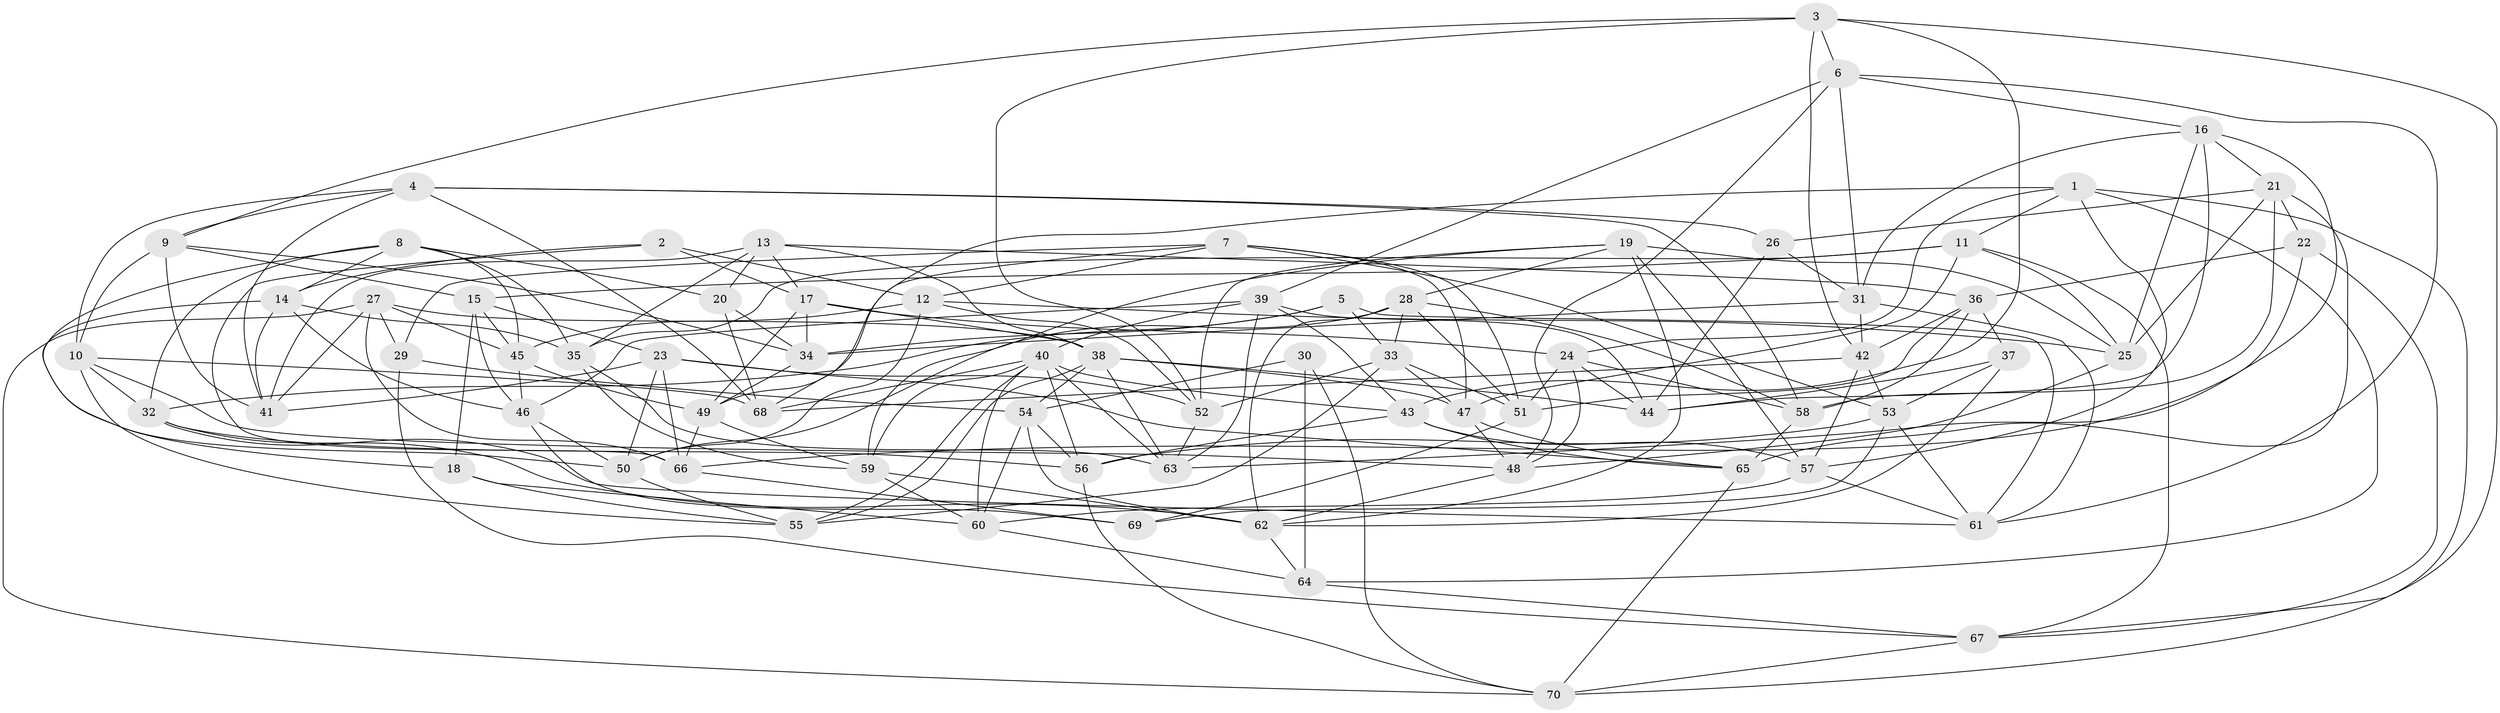 // original degree distribution, {4: 1.0}
// Generated by graph-tools (version 1.1) at 2025/50/03/09/25 03:50:54]
// undirected, 70 vertices, 202 edges
graph export_dot {
graph [start="1"]
  node [color=gray90,style=filled];
  1;
  2;
  3;
  4;
  5;
  6;
  7;
  8;
  9;
  10;
  11;
  12;
  13;
  14;
  15;
  16;
  17;
  18;
  19;
  20;
  21;
  22;
  23;
  24;
  25;
  26;
  27;
  28;
  29;
  30;
  31;
  32;
  33;
  34;
  35;
  36;
  37;
  38;
  39;
  40;
  41;
  42;
  43;
  44;
  45;
  46;
  47;
  48;
  49;
  50;
  51;
  52;
  53;
  54;
  55;
  56;
  57;
  58;
  59;
  60;
  61;
  62;
  63;
  64;
  65;
  66;
  67;
  68;
  69;
  70;
  1 -- 11 [weight=1.0];
  1 -- 24 [weight=1.0];
  1 -- 57 [weight=1.0];
  1 -- 64 [weight=1.0];
  1 -- 68 [weight=1.0];
  1 -- 70 [weight=1.0];
  2 -- 12 [weight=1.0];
  2 -- 14 [weight=1.0];
  2 -- 17 [weight=1.0];
  2 -- 66 [weight=1.0];
  3 -- 6 [weight=1.0];
  3 -- 9 [weight=1.0];
  3 -- 42 [weight=1.0];
  3 -- 43 [weight=1.0];
  3 -- 52 [weight=1.0];
  3 -- 67 [weight=1.0];
  4 -- 9 [weight=1.0];
  4 -- 10 [weight=1.0];
  4 -- 26 [weight=1.0];
  4 -- 41 [weight=1.0];
  4 -- 58 [weight=1.0];
  4 -- 68 [weight=1.0];
  5 -- 32 [weight=1.0];
  5 -- 33 [weight=1.0];
  5 -- 34 [weight=1.0];
  5 -- 61 [weight=1.0];
  6 -- 16 [weight=1.0];
  6 -- 31 [weight=1.0];
  6 -- 39 [weight=1.0];
  6 -- 48 [weight=1.0];
  6 -- 61 [weight=1.0];
  7 -- 12 [weight=1.0];
  7 -- 29 [weight=1.0];
  7 -- 47 [weight=1.0];
  7 -- 49 [weight=1.0];
  7 -- 51 [weight=1.0];
  7 -- 53 [weight=1.0];
  8 -- 14 [weight=1.0];
  8 -- 20 [weight=1.0];
  8 -- 32 [weight=1.0];
  8 -- 35 [weight=1.0];
  8 -- 45 [weight=1.0];
  8 -- 50 [weight=1.0];
  9 -- 10 [weight=1.0];
  9 -- 15 [weight=1.0];
  9 -- 34 [weight=1.0];
  9 -- 41 [weight=1.0];
  10 -- 32 [weight=1.0];
  10 -- 48 [weight=1.0];
  10 -- 55 [weight=1.0];
  10 -- 68 [weight=1.0];
  11 -- 15 [weight=1.0];
  11 -- 25 [weight=1.0];
  11 -- 35 [weight=1.0];
  11 -- 47 [weight=1.0];
  11 -- 67 [weight=1.0];
  12 -- 25 [weight=1.0];
  12 -- 45 [weight=1.0];
  12 -- 50 [weight=1.0];
  12 -- 52 [weight=1.0];
  13 -- 17 [weight=1.0];
  13 -- 20 [weight=1.0];
  13 -- 35 [weight=1.0];
  13 -- 36 [weight=1.0];
  13 -- 38 [weight=1.0];
  13 -- 41 [weight=1.0];
  14 -- 18 [weight=1.0];
  14 -- 35 [weight=1.0];
  14 -- 41 [weight=1.0];
  14 -- 46 [weight=1.0];
  15 -- 18 [weight=1.0];
  15 -- 23 [weight=1.0];
  15 -- 45 [weight=1.0];
  15 -- 46 [weight=1.0];
  16 -- 21 [weight=1.0];
  16 -- 25 [weight=1.0];
  16 -- 31 [weight=1.0];
  16 -- 44 [weight=1.0];
  16 -- 66 [weight=1.0];
  17 -- 24 [weight=1.0];
  17 -- 34 [weight=1.0];
  17 -- 38 [weight=1.0];
  17 -- 49 [weight=1.0];
  18 -- 55 [weight=1.0];
  18 -- 60 [weight=1.0];
  19 -- 25 [weight=1.0];
  19 -- 28 [weight=1.0];
  19 -- 52 [weight=1.0];
  19 -- 57 [weight=1.0];
  19 -- 59 [weight=1.0];
  19 -- 62 [weight=1.0];
  20 -- 34 [weight=1.0];
  20 -- 68 [weight=1.0];
  21 -- 22 [weight=1.0];
  21 -- 25 [weight=1.0];
  21 -- 26 [weight=1.0];
  21 -- 58 [weight=1.0];
  21 -- 65 [weight=1.0];
  22 -- 36 [weight=1.0];
  22 -- 63 [weight=1.0];
  22 -- 67 [weight=1.0];
  23 -- 41 [weight=1.0];
  23 -- 50 [weight=1.0];
  23 -- 52 [weight=1.0];
  23 -- 65 [weight=1.0];
  23 -- 66 [weight=1.0];
  24 -- 44 [weight=1.0];
  24 -- 48 [weight=1.0];
  24 -- 51 [weight=1.0];
  24 -- 58 [weight=1.0];
  25 -- 48 [weight=1.0];
  26 -- 31 [weight=1.0];
  26 -- 44 [weight=1.0];
  27 -- 29 [weight=1.0];
  27 -- 38 [weight=1.0];
  27 -- 41 [weight=1.0];
  27 -- 45 [weight=1.0];
  27 -- 66 [weight=1.0];
  27 -- 70 [weight=1.0];
  28 -- 33 [weight=1.0];
  28 -- 50 [weight=1.0];
  28 -- 51 [weight=1.0];
  28 -- 58 [weight=1.0];
  28 -- 62 [weight=1.0];
  29 -- 54 [weight=1.0];
  29 -- 67 [weight=1.0];
  30 -- 54 [weight=1.0];
  30 -- 64 [weight=2.0];
  30 -- 70 [weight=1.0];
  31 -- 34 [weight=1.0];
  31 -- 42 [weight=1.0];
  31 -- 61 [weight=1.0];
  32 -- 56 [weight=1.0];
  32 -- 61 [weight=1.0];
  32 -- 62 [weight=1.0];
  33 -- 47 [weight=1.0];
  33 -- 51 [weight=1.0];
  33 -- 52 [weight=1.0];
  33 -- 55 [weight=1.0];
  34 -- 49 [weight=1.0];
  35 -- 59 [weight=1.0];
  35 -- 63 [weight=1.0];
  36 -- 37 [weight=3.0];
  36 -- 42 [weight=1.0];
  36 -- 51 [weight=1.0];
  36 -- 58 [weight=1.0];
  37 -- 44 [weight=1.0];
  37 -- 53 [weight=1.0];
  37 -- 62 [weight=1.0];
  38 -- 44 [weight=1.0];
  38 -- 47 [weight=1.0];
  38 -- 54 [weight=1.0];
  38 -- 55 [weight=1.0];
  38 -- 63 [weight=1.0];
  39 -- 40 [weight=1.0];
  39 -- 43 [weight=1.0];
  39 -- 44 [weight=1.0];
  39 -- 46 [weight=1.0];
  39 -- 63 [weight=1.0];
  40 -- 43 [weight=1.0];
  40 -- 55 [weight=1.0];
  40 -- 56 [weight=1.0];
  40 -- 59 [weight=1.0];
  40 -- 60 [weight=1.0];
  40 -- 63 [weight=1.0];
  40 -- 68 [weight=1.0];
  42 -- 53 [weight=1.0];
  42 -- 57 [weight=1.0];
  42 -- 68 [weight=1.0];
  43 -- 56 [weight=1.0];
  43 -- 57 [weight=1.0];
  43 -- 65 [weight=1.0];
  45 -- 46 [weight=1.0];
  45 -- 49 [weight=1.0];
  46 -- 50 [weight=1.0];
  46 -- 69 [weight=1.0];
  47 -- 48 [weight=1.0];
  47 -- 65 [weight=1.0];
  48 -- 62 [weight=1.0];
  49 -- 59 [weight=1.0];
  49 -- 66 [weight=1.0];
  50 -- 55 [weight=1.0];
  51 -- 69 [weight=1.0];
  52 -- 63 [weight=1.0];
  53 -- 56 [weight=1.0];
  53 -- 61 [weight=1.0];
  53 -- 69 [weight=1.0];
  54 -- 56 [weight=1.0];
  54 -- 60 [weight=1.0];
  54 -- 62 [weight=1.0];
  56 -- 70 [weight=1.0];
  57 -- 60 [weight=1.0];
  57 -- 61 [weight=1.0];
  58 -- 65 [weight=1.0];
  59 -- 60 [weight=1.0];
  59 -- 62 [weight=1.0];
  60 -- 64 [weight=1.0];
  62 -- 64 [weight=1.0];
  64 -- 67 [weight=1.0];
  65 -- 70 [weight=1.0];
  66 -- 69 [weight=1.0];
  67 -- 70 [weight=1.0];
}

